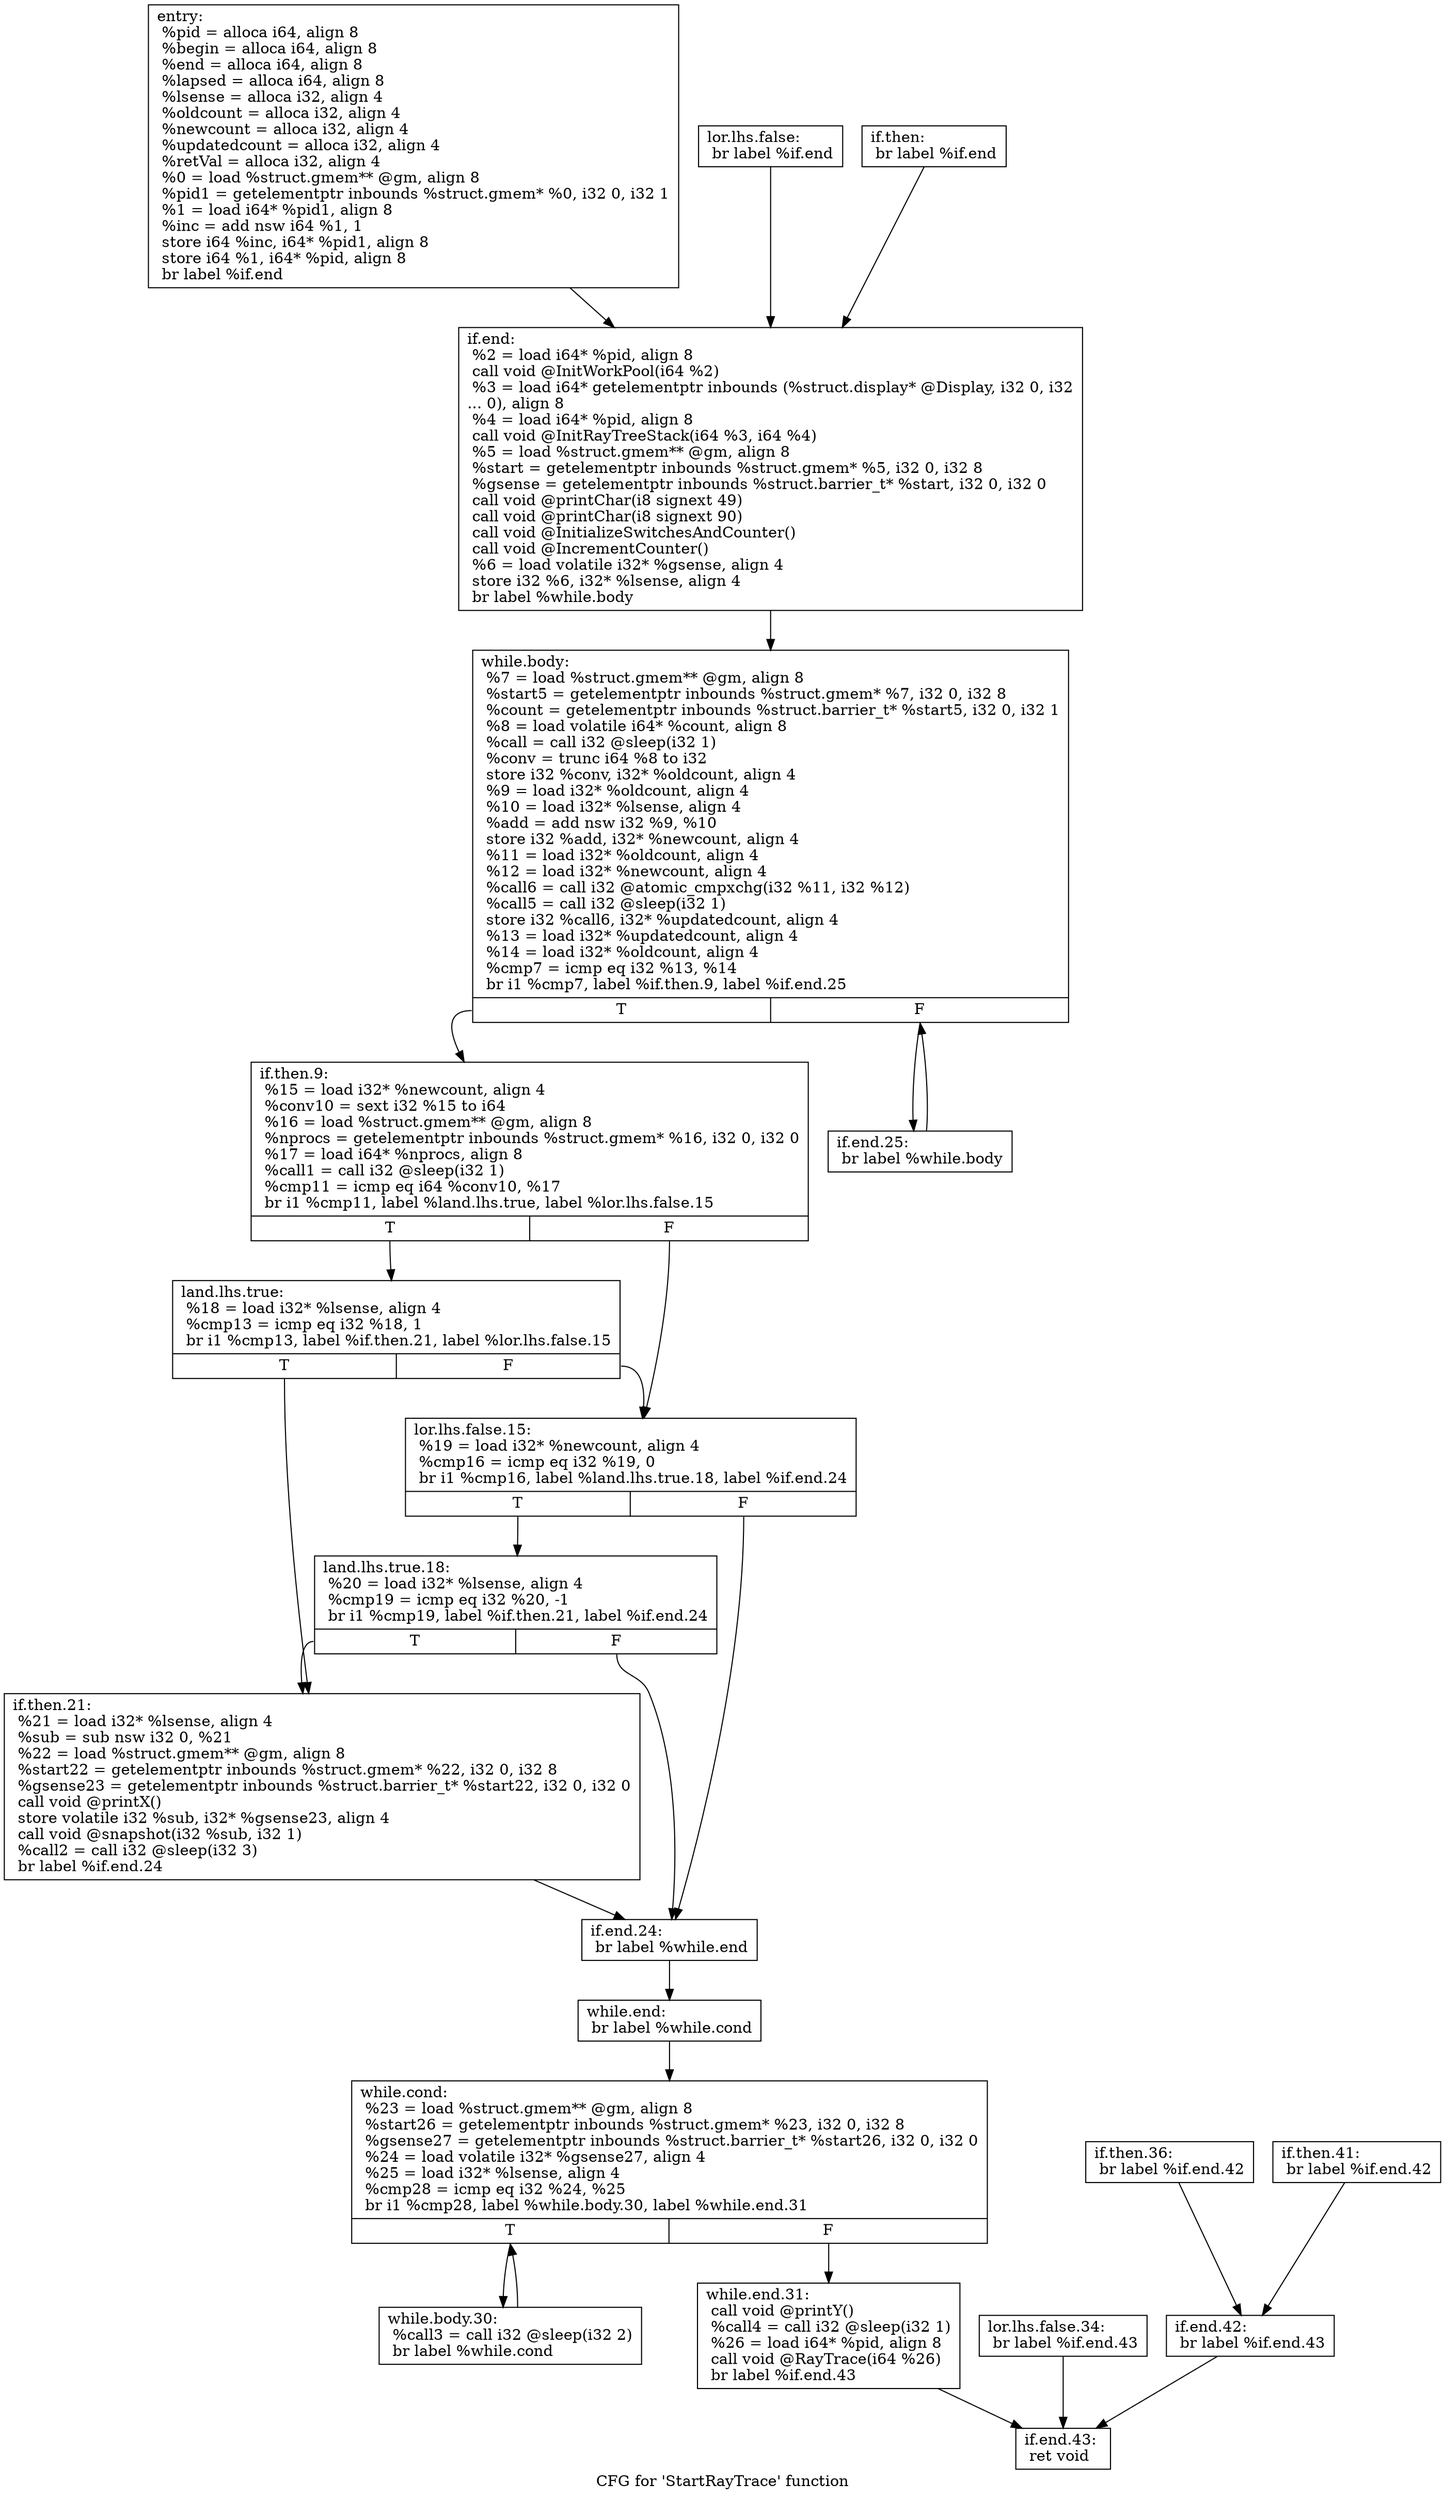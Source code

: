 digraph "CFG for 'StartRayTrace' function" {
	label="CFG for 'StartRayTrace' function";

	Node0x5fc0280 [shape=record,label="{entry:\l  %pid = alloca i64, align 8\l  %begin = alloca i64, align 8\l  %end = alloca i64, align 8\l  %lapsed = alloca i64, align 8\l  %lsense = alloca i32, align 4\l  %oldcount = alloca i32, align 4\l  %newcount = alloca i32, align 4\l  %updatedcount = alloca i32, align 4\l  %retVal = alloca i32, align 4\l  %0 = load %struct.gmem** @gm, align 8\l  %pid1 = getelementptr inbounds %struct.gmem* %0, i32 0, i32 1\l  %1 = load i64* %pid1, align 8\l  %inc = add nsw i64 %1, 1\l  store i64 %inc, i64* %pid1, align 8\l  store i64 %1, i64* %pid, align 8\l  br label %if.end\l}"];
	Node0x5fc0280 -> Node0x5fc0370;
	Node0x5fc02d0 [shape=record,label="{lor.lhs.false:                                    \l  br label %if.end\l}"];
	Node0x5fc02d0 -> Node0x5fc0370;
	Node0x5fc0320 [shape=record,label="{if.then:                                          \l  br label %if.end\l}"];
	Node0x5fc0320 -> Node0x5fc0370;
	Node0x5fc0370 [shape=record,label="{if.end:                                           \l  %2 = load i64* %pid, align 8\l  call void @InitWorkPool(i64 %2)\l  %3 = load i64* getelementptr inbounds (%struct.display* @Display, i32 0, i32\l... 0), align 8\l  %4 = load i64* %pid, align 8\l  call void @InitRayTreeStack(i64 %3, i64 %4)\l  %5 = load %struct.gmem** @gm, align 8\l  %start = getelementptr inbounds %struct.gmem* %5, i32 0, i32 8\l  %gsense = getelementptr inbounds %struct.barrier_t* %start, i32 0, i32 0\l  call void @printChar(i8 signext 49)\l  call void @printChar(i8 signext 90)\l  call void @InitializeSwitchesAndCounter()\l  call void @IncrementCounter()\l  %6 = load volatile i32* %gsense, align 4\l  store i32 %6, i32* %lsense, align 4\l  br label %while.body\l}"];
	Node0x5fc0370 -> Node0x5fc03c0;
	Node0x5fc03c0 [shape=record,label="{while.body:                                       \l  %7 = load %struct.gmem** @gm, align 8\l  %start5 = getelementptr inbounds %struct.gmem* %7, i32 0, i32 8\l  %count = getelementptr inbounds %struct.barrier_t* %start5, i32 0, i32 1\l  %8 = load volatile i64* %count, align 8\l  %call = call i32 @sleep(i32 1)\l  %conv = trunc i64 %8 to i32\l  store i32 %conv, i32* %oldcount, align 4\l  %9 = load i32* %oldcount, align 4\l  %10 = load i32* %lsense, align 4\l  %add = add nsw i32 %9, %10\l  store i32 %add, i32* %newcount, align 4\l  %11 = load i32* %oldcount, align 4\l  %12 = load i32* %newcount, align 4\l  %call6 = call i32 @atomic_cmpxchg(i32 %11, i32 %12)\l  %call5 = call i32 @sleep(i32 1)\l  store i32 %call6, i32* %updatedcount, align 4\l  %13 = load i32* %updatedcount, align 4\l  %14 = load i32* %oldcount, align 4\l  %cmp7 = icmp eq i32 %13, %14\l  br i1 %cmp7, label %if.then.9, label %if.end.25\l|{<s0>T|<s1>F}}"];
	Node0x5fc03c0:s0 -> Node0x5fc0410;
	Node0x5fc03c0:s1 -> Node0x5fc05f0;
	Node0x5fc0410 [shape=record,label="{if.then.9:                                        \l  %15 = load i32* %newcount, align 4\l  %conv10 = sext i32 %15 to i64\l  %16 = load %struct.gmem** @gm, align 8\l  %nprocs = getelementptr inbounds %struct.gmem* %16, i32 0, i32 0\l  %17 = load i64* %nprocs, align 8\l  %call1 = call i32 @sleep(i32 1)\l  %cmp11 = icmp eq i64 %conv10, %17\l  br i1 %cmp11, label %land.lhs.true, label %lor.lhs.false.15\l|{<s0>T|<s1>F}}"];
	Node0x5fc0410:s0 -> Node0x5fc0460;
	Node0x5fc0410:s1 -> Node0x5fc04b0;
	Node0x5fc0460 [shape=record,label="{land.lhs.true:                                    \l  %18 = load i32* %lsense, align 4\l  %cmp13 = icmp eq i32 %18, 1\l  br i1 %cmp13, label %if.then.21, label %lor.lhs.false.15\l|{<s0>T|<s1>F}}"];
	Node0x5fc0460:s0 -> Node0x5fc0550;
	Node0x5fc0460:s1 -> Node0x5fc04b0;
	Node0x5fc04b0 [shape=record,label="{lor.lhs.false.15:                                 \l  %19 = load i32* %newcount, align 4\l  %cmp16 = icmp eq i32 %19, 0\l  br i1 %cmp16, label %land.lhs.true.18, label %if.end.24\l|{<s0>T|<s1>F}}"];
	Node0x5fc04b0:s0 -> Node0x5fc0500;
	Node0x5fc04b0:s1 -> Node0x5fc05a0;
	Node0x5fc0500 [shape=record,label="{land.lhs.true.18:                                 \l  %20 = load i32* %lsense, align 4\l  %cmp19 = icmp eq i32 %20, -1\l  br i1 %cmp19, label %if.then.21, label %if.end.24\l|{<s0>T|<s1>F}}"];
	Node0x5fc0500:s0 -> Node0x5fc0550;
	Node0x5fc0500:s1 -> Node0x5fc05a0;
	Node0x5fc0550 [shape=record,label="{if.then.21:                                       \l  %21 = load i32* %lsense, align 4\l  %sub = sub nsw i32 0, %21\l  %22 = load %struct.gmem** @gm, align 8\l  %start22 = getelementptr inbounds %struct.gmem* %22, i32 0, i32 8\l  %gsense23 = getelementptr inbounds %struct.barrier_t* %start22, i32 0, i32 0\l  call void @printX()\l  store volatile i32 %sub, i32* %gsense23, align 4\l  call void @snapshot(i32 %sub, i32 1)\l  %call2 = call i32 @sleep(i32 3)\l  br label %if.end.24\l}"];
	Node0x5fc0550 -> Node0x5fc05a0;
	Node0x5fc05a0 [shape=record,label="{if.end.24:                                        \l  br label %while.end\l}"];
	Node0x5fc05a0 -> Node0x5fc0640;
	Node0x5fc05f0 [shape=record,label="{if.end.25:                                        \l  br label %while.body\l}"];
	Node0x5fc05f0 -> Node0x5fc03c0;
	Node0x5fc0640 [shape=record,label="{while.end:                                        \l  br label %while.cond\l}"];
	Node0x5fc0640 -> Node0x5fc0690;
	Node0x5fc0690 [shape=record,label="{while.cond:                                       \l  %23 = load %struct.gmem** @gm, align 8\l  %start26 = getelementptr inbounds %struct.gmem* %23, i32 0, i32 8\l  %gsense27 = getelementptr inbounds %struct.barrier_t* %start26, i32 0, i32 0\l  %24 = load volatile i32* %gsense27, align 4\l  %25 = load i32* %lsense, align 4\l  %cmp28 = icmp eq i32 %24, %25\l  br i1 %cmp28, label %while.body.30, label %while.end.31\l|{<s0>T|<s1>F}}"];
	Node0x5fc0690:s0 -> Node0x5fc06e0;
	Node0x5fc0690:s1 -> Node0x5fc0730;
	Node0x5fc06e0 [shape=record,label="{while.body.30:                                    \l  %call3 = call i32 @sleep(i32 2)\l  br label %while.cond\l}"];
	Node0x5fc06e0 -> Node0x5fc0690;
	Node0x5fc0730 [shape=record,label="{while.end.31:                                     \l  call void @printY()\l  %call4 = call i32 @sleep(i32 1)\l  %26 = load i64* %pid, align 8\l  call void @RayTrace(i64 %26)\l  br label %if.end.43\l}"];
	Node0x5fc0730 -> Node0x5fc08c0;
	Node0x5fc0780 [shape=record,label="{lor.lhs.false.34:                                 \l  br label %if.end.43\l}"];
	Node0x5fc0780 -> Node0x5fc08c0;
	Node0x5fc07d0 [shape=record,label="{if.then.36:                                       \l  br label %if.end.42\l}"];
	Node0x5fc07d0 -> Node0x5fc0870;
	Node0x5fc0820 [shape=record,label="{if.then.41:                                       \l  br label %if.end.42\l}"];
	Node0x5fc0820 -> Node0x5fc0870;
	Node0x5fc0870 [shape=record,label="{if.end.42:                                        \l  br label %if.end.43\l}"];
	Node0x5fc0870 -> Node0x5fc08c0;
	Node0x5fc08c0 [shape=record,label="{if.end.43:                                        \l  ret void\l}"];
}
